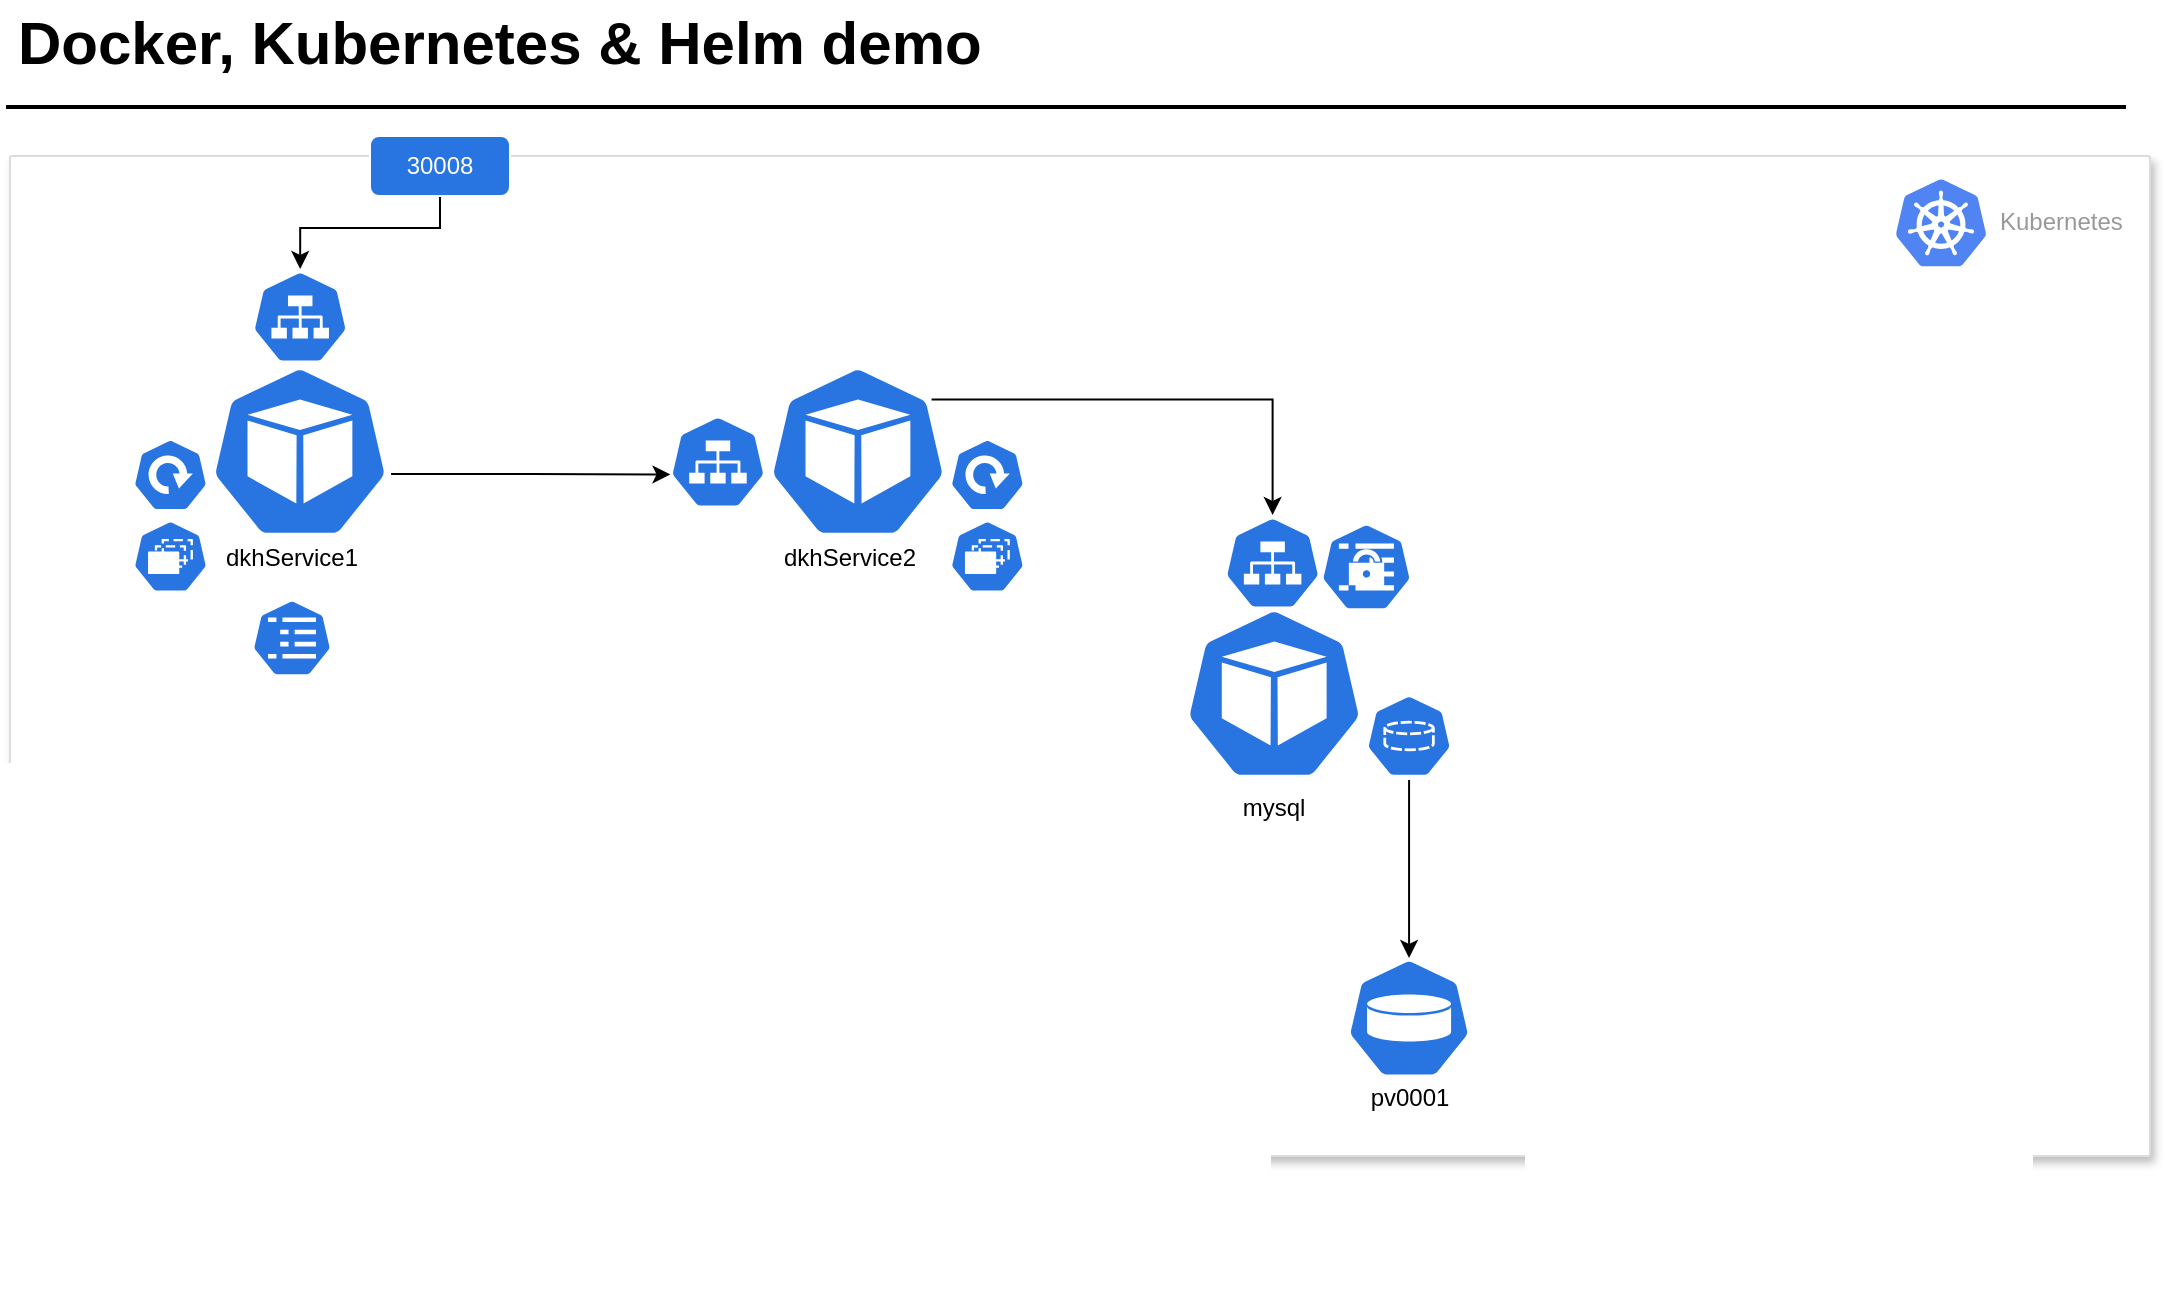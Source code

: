 <mxfile version="12.9.10" type="device"><diagram id="Ht1M8jgEwFfnCIfOTk4-" name="dkh-schema"><mxGraphModel dx="1207" dy="446" grid="0" gridSize="10" guides="1" tooltips="1" connect="1" arrows="1" fold="1" page="0" pageScale="1" pageWidth="827" pageHeight="1169" math="0" shadow="0"><root><mxCell id="0"/><mxCell id="1" parent="0"/><mxCell id="QH33AIt6kZcW-K17T_BZ-3" value="" style="strokeColor=#dddddd;shadow=1;strokeWidth=1;rounded=1;absoluteArcSize=1;arcSize=2;" parent="1" vertex="1"><mxGeometry x="10" y="170" width="1070" height="500" as="geometry"/></mxCell><mxCell id="-QjtrjUzRDEMRZ5MF8oH-47" value="Docker, Kubernetes &amp;amp; Helm demo" style="text;html=1;resizable=0;points=[];autosize=1;align=left;verticalAlign=top;spacingTop=-4;fontSize=30;fontStyle=1" parent="1" vertex="1"><mxGeometry x="12" y="92.5" width="500" height="40" as="geometry"/></mxCell><mxCell id="SCVMTBWpLvtzJIhz15lM-1" value="" style="line;strokeWidth=2;html=1;fontSize=14;" parent="1" vertex="1"><mxGeometry x="8" y="140.5" width="1060" height="10" as="geometry"/></mxCell><mxCell id="QH33AIt6kZcW-K17T_BZ-16" value="" style="shape=image;html=1;verticalAlign=top;verticalLabelPosition=bottom;labelBackgroundColor=#ffffff;imageAspect=0;aspect=fixed;image=https://cdn3.iconfinder.com/data/icons/travelling-icon-set/800/helm-128.png" parent="1" vertex="1"><mxGeometry x="481" y="620" width="128" height="128" as="geometry"/></mxCell><mxCell id="QH33AIt6kZcW-K17T_BZ-4" value="Kubernetes" style="dashed=0;connectable=0;html=1;fillColor=#5184F3;strokeColor=none;shape=mxgraph.gcp2.kubernetes_logo;part=1;labelPosition=right;verticalLabelPosition=middle;align=left;verticalAlign=middle;spacingLeft=5;fontColor=#999999;fontSize=12;" parent="1" vertex="1"><mxGeometry width="45" height="43.65" relative="1" as="geometry"><mxPoint x="953" y="181.505" as="offset"/></mxGeometry></mxCell><mxCell id="zlcxp2Jpgsu4qKlzLFGA-1" style="edgeStyle=orthogonalEdgeStyle;rounded=0;orthogonalLoop=1;jettySize=auto;html=1;exitX=0.995;exitY=0.63;exitDx=0;exitDy=0;exitPerimeter=0;entryX=0.005;entryY=0.63;entryDx=0;entryDy=0;entryPerimeter=0;" parent="1" source="QH33AIt6kZcW-K17T_BZ-2" target="QH33AIt6kZcW-K17T_BZ-15" edge="1"><mxGeometry relative="1" as="geometry"/></mxCell><mxCell id="QH33AIt6kZcW-K17T_BZ-2" value="" style="html=1;dashed=0;whitespace=wrap;fillColor=#2875E2;strokeColor=#ffffff;points=[[0.005,0.63,0],[0.1,0.2,0],[0.9,0.2,0],[0.5,0,0],[0.995,0.63,0],[0.72,0.99,0],[0.5,1,0],[0.28,0.99,0]];shape=mxgraph.kubernetes.icon;prIcon=pod" parent="1" vertex="1"><mxGeometry x="108.94" y="274.5" width="92.06" height="86.5" as="geometry"/></mxCell><mxCell id="QH33AIt6kZcW-K17T_BZ-7" value="" style="html=1;dashed=0;whitespace=wrap;fillColor=#2875E2;strokeColor=#ffffff;points=[[0.005,0.63,0],[0.1,0.2,0],[0.9,0.2,0],[0.5,0,0],[0.995,0.63,0],[0.72,0.99,0],[0.5,1,0],[0.28,0.99,0]];shape=mxgraph.kubernetes.icon;prIcon=deploy" parent="1" vertex="1"><mxGeometry x="479.997" y="309.5" width="37.392" height="40" as="geometry"/></mxCell><mxCell id="QH33AIt6kZcW-K17T_BZ-1" value="" style="html=1;dashed=0;whitespace=wrap;fillColor=#2875E2;strokeColor=#ffffff;points=[[0.005,0.63,0],[0.1,0.2,0],[0.9,0.2,0],[0.5,0,0],[0.995,0.63,0],[0.72,0.99,0],[0.5,1,0],[0.28,0.99,0]];shape=mxgraph.kubernetes.icon;prIcon=deploy" parent="1" vertex="1"><mxGeometry x="71.547" y="309.5" width="37.392" height="40" as="geometry"/></mxCell><mxCell id="QH33AIt6kZcW-K17T_BZ-9" value="" style="html=1;dashed=0;whitespace=wrap;fillColor=#2875E2;strokeColor=#ffffff;points=[[0.005,0.63,0],[0.1,0.2,0],[0.9,0.2,0],[0.5,0,0],[0.995,0.63,0],[0.72,0.99,0],[0.5,1,0],[0.28,0.99,0]];shape=mxgraph.kubernetes.icon;prIcon=rs" parent="1" vertex="1"><mxGeometry x="71.547" y="349.5" width="37.392" height="41.5" as="geometry"/></mxCell><mxCell id="QH33AIt6kZcW-K17T_BZ-10" value="" style="html=1;dashed=0;whitespace=wrap;fillColor=#2875E2;strokeColor=#ffffff;points=[[0.005,0.63,0],[0.1,0.2,0],[0.9,0.2,0],[0.5,0,0],[0.995,0.63,0],[0.72,0.99,0],[0.5,1,0],[0.28,0.99,0]];shape=mxgraph.kubernetes.icon;prIcon=rs" parent="1" vertex="1"><mxGeometry x="479.997" y="349.5" width="37.392" height="41.5" as="geometry"/></mxCell><mxCell id="QH33AIt6kZcW-K17T_BZ-14" value="" style="html=1;dashed=0;whitespace=wrap;fillColor=#2875E2;strokeColor=#ffffff;points=[[0.005,0.63,0],[0.1,0.2,0],[0.9,0.2,0],[0.5,0,0],[0.995,0.63,0],[0.72,0.99,0],[0.5,1,0],[0.28,0.99,0]];shape=mxgraph.kubernetes.icon;prIcon=svc" parent="1" vertex="1"><mxGeometry x="131.126" y="226.5" width="47.939" height="48" as="geometry"/></mxCell><mxCell id="QH33AIt6kZcW-K17T_BZ-15" value="" style="html=1;dashed=0;whitespace=wrap;fillColor=#2875E2;strokeColor=#ffffff;points=[[0.005,0.63,0],[0.1,0.2,0],[0.9,0.2,0],[0.5,0,0],[0.995,0.63,0],[0.72,0.99,0],[0.5,1,0],[0.28,0.99,0]];shape=mxgraph.kubernetes.icon;prIcon=svc" parent="1" vertex="1"><mxGeometry x="340.005" y="299" width="47.939" height="48" as="geometry"/></mxCell><mxCell id="QH33AIt6kZcW-K17T_BZ-21" value="" style="html=1;dashed=0;whitespace=wrap;fillColor=#2875E2;strokeColor=#ffffff;points=[[0.005,0.63,0],[0.1,0.2,0],[0.9,0.2,0],[0.5,0,0],[0.995,0.63,0],[0.72,0.99,0],[0.5,1,0],[0.28,0.99,0]];shape=mxgraph.kubernetes.icon;prIcon=cm" parent="1" vertex="1"><mxGeometry x="131" y="391" width="40" height="40" as="geometry"/></mxCell><mxCell id="QH33AIt6kZcW-K17T_BZ-24" value="" style="html=1;dashed=0;whitespace=wrap;fillColor=#2875E2;strokeColor=#ffffff;points=[[0.005,0.63,0],[0.1,0.2,0],[0.9,0.2,0],[0.5,0,0],[0.995,0.63,0],[0.72,0.99,0],[0.5,1,0],[0.28,0.99,0]];shape=mxgraph.kubernetes.icon;prIcon=svc" parent="1" vertex="1"><mxGeometry x="617.335" y="349.5" width="47.939" height="48" as="geometry"/></mxCell><mxCell id="QH33AIt6kZcW-K17T_BZ-27" value="" style="html=1;dashed=0;whitespace=wrap;fillColor=#2875E2;strokeColor=#ffffff;points=[[0.005,0.63,0],[0.1,0.2,0],[0.9,0.2,0],[0.5,0,0],[0.995,0.63,0],[0.72,0.99,0],[0.5,1,0],[0.28,0.99,0]];shape=mxgraph.kubernetes.icon;prIcon=secret" parent="1" vertex="1"><mxGeometry x="665.27" y="353.5" width="45.87" height="44" as="geometry"/></mxCell><mxCell id="QH33AIt6kZcW-K17T_BZ-28" value="" style="html=1;dashed=0;whitespace=wrap;fillColor=#2875E2;strokeColor=#ffffff;points=[[0.005,0.63,0],[0.1,0.2,0],[0.9,0.2,0],[0.5,0,0],[0.995,0.63,0],[0.72,0.99,0],[0.5,1,0],[0.28,0.99,0]];shape=mxgraph.kubernetes.icon;prIcon=pv" parent="1" vertex="1"><mxGeometry x="674.54" y="571" width="70" height="60" as="geometry"/></mxCell><mxCell id="zlcxp2Jpgsu4qKlzLFGA-9" style="edgeStyle=orthogonalEdgeStyle;rounded=0;orthogonalLoop=1;jettySize=auto;html=1;" parent="1" source="QH33AIt6kZcW-K17T_BZ-29" target="QH33AIt6kZcW-K17T_BZ-28" edge="1"><mxGeometry relative="1" as="geometry"/></mxCell><mxCell id="QH33AIt6kZcW-K17T_BZ-29" value="" style="html=1;dashed=0;whitespace=wrap;fillColor=#2875E2;strokeColor=#ffffff;points=[[0.005,0.63,0],[0.1,0.2,0],[0.9,0.2,0],[0.5,0,0],[0.995,0.63,0],[0.72,0.99,0],[0.5,1,0],[0.28,0.99,0]];shape=mxgraph.kubernetes.icon;prIcon=pvc" parent="1" vertex="1"><mxGeometry x="688.13" y="438" width="42.81" height="44" as="geometry"/></mxCell><mxCell id="zlcxp2Jpgsu4qKlzLFGA-3" value="dkhService1" style="text;html=1;strokeColor=none;fillColor=none;align=center;verticalAlign=middle;whiteSpace=wrap;rounded=0;" parent="1" vertex="1"><mxGeometry x="131.13" y="361" width="40" height="20" as="geometry"/></mxCell><mxCell id="zlcxp2Jpgsu4qKlzLFGA-8" value="" style="edgeStyle=orthogonalEdgeStyle;rounded=0;orthogonalLoop=1;jettySize=auto;html=1;" parent="1" source="zlcxp2Jpgsu4qKlzLFGA-4" target="zlcxp2Jpgsu4qKlzLFGA-6" edge="1"><mxGeometry relative="1" as="geometry"/></mxCell><mxCell id="zlcxp2Jpgsu4qKlzLFGA-4" value="dkhService2" style="text;html=1;strokeColor=none;fillColor=none;align=center;verticalAlign=middle;whiteSpace=wrap;rounded=0;" parent="1" vertex="1"><mxGeometry x="410.13" y="361" width="40" height="20" as="geometry"/></mxCell><mxCell id="zlcxp2Jpgsu4qKlzLFGA-5" value="mysql" style="text;html=1;strokeColor=none;fillColor=none;align=center;verticalAlign=middle;whiteSpace=wrap;rounded=0;" parent="1" vertex="1"><mxGeometry x="622.09" y="485.75" width="40" height="20" as="geometry"/></mxCell><mxCell id="zlcxp2Jpgsu4qKlzLFGA-11" style="edgeStyle=orthogonalEdgeStyle;rounded=0;orthogonalLoop=1;jettySize=auto;html=1;exitX=0.9;exitY=0.2;exitDx=0;exitDy=0;exitPerimeter=0;entryX=0.5;entryY=0;entryDx=0;entryDy=0;entryPerimeter=0;" parent="1" source="zlcxp2Jpgsu4qKlzLFGA-6" target="QH33AIt6kZcW-K17T_BZ-24" edge="1"><mxGeometry relative="1" as="geometry"/></mxCell><mxCell id="zlcxp2Jpgsu4qKlzLFGA-6" value="" style="html=1;dashed=0;whitespace=wrap;fillColor=#2875E2;strokeColor=#ffffff;points=[[0.005,0.63,0],[0.1,0.2,0],[0.9,0.2,0],[0.5,0,0],[0.995,0.63,0],[0.72,0.99,0],[0.5,1,0],[0.28,0.99,0]];shape=mxgraph.kubernetes.icon;prIcon=pod" parent="1" vertex="1"><mxGeometry x="387.94" y="274.5" width="92.06" height="86.5" as="geometry"/></mxCell><mxCell id="zlcxp2Jpgsu4qKlzLFGA-7" value="" style="html=1;dashed=0;whitespace=wrap;fillColor=#2875E2;strokeColor=#ffffff;points=[[0.005,0.63,0],[0.1,0.2,0],[0.9,0.2,0],[0.5,0,0],[0.995,0.63,0],[0.72,0.99,0],[0.5,1,0],[0.28,0.99,0]];shape=mxgraph.kubernetes.icon;prIcon=pod" parent="1" vertex="1"><mxGeometry x="596.07" y="395.5" width="92.06" height="86.5" as="geometry"/></mxCell><mxCell id="zlcxp2Jpgsu4qKlzLFGA-10" value="pv0001" style="text;html=1;strokeColor=none;fillColor=none;align=center;verticalAlign=middle;whiteSpace=wrap;rounded=0;" parent="1" vertex="1"><mxGeometry x="689.53" y="631" width="40" height="20" as="geometry"/></mxCell><mxCell id="zlcxp2Jpgsu4qKlzLFGA-17" style="edgeStyle=orthogonalEdgeStyle;rounded=0;orthogonalLoop=1;jettySize=auto;html=1;entryX=0.5;entryY=0;entryDx=0;entryDy=0;entryPerimeter=0;fontColor=#FFFFFF;exitX=0.5;exitY=1;exitDx=0;exitDy=0;" parent="1" source="zlcxp2Jpgsu4qKlzLFGA-15" target="QH33AIt6kZcW-K17T_BZ-14" edge="1"><mxGeometry relative="1" as="geometry"><Array as="points"><mxPoint x="225" y="206"/><mxPoint x="155" y="206"/></Array></mxGeometry></mxCell><mxCell id="zlcxp2Jpgsu4qKlzLFGA-15" value="30008" style="rounded=1;whiteSpace=wrap;html=1;fillColor=#2875E2;strokeColor=#FFFFFF;fontColor=#FFFFFF;" parent="1" vertex="1"><mxGeometry x="190" y="160" width="70" height="30" as="geometry"/></mxCell></root></mxGraphModel></diagram></mxfile>